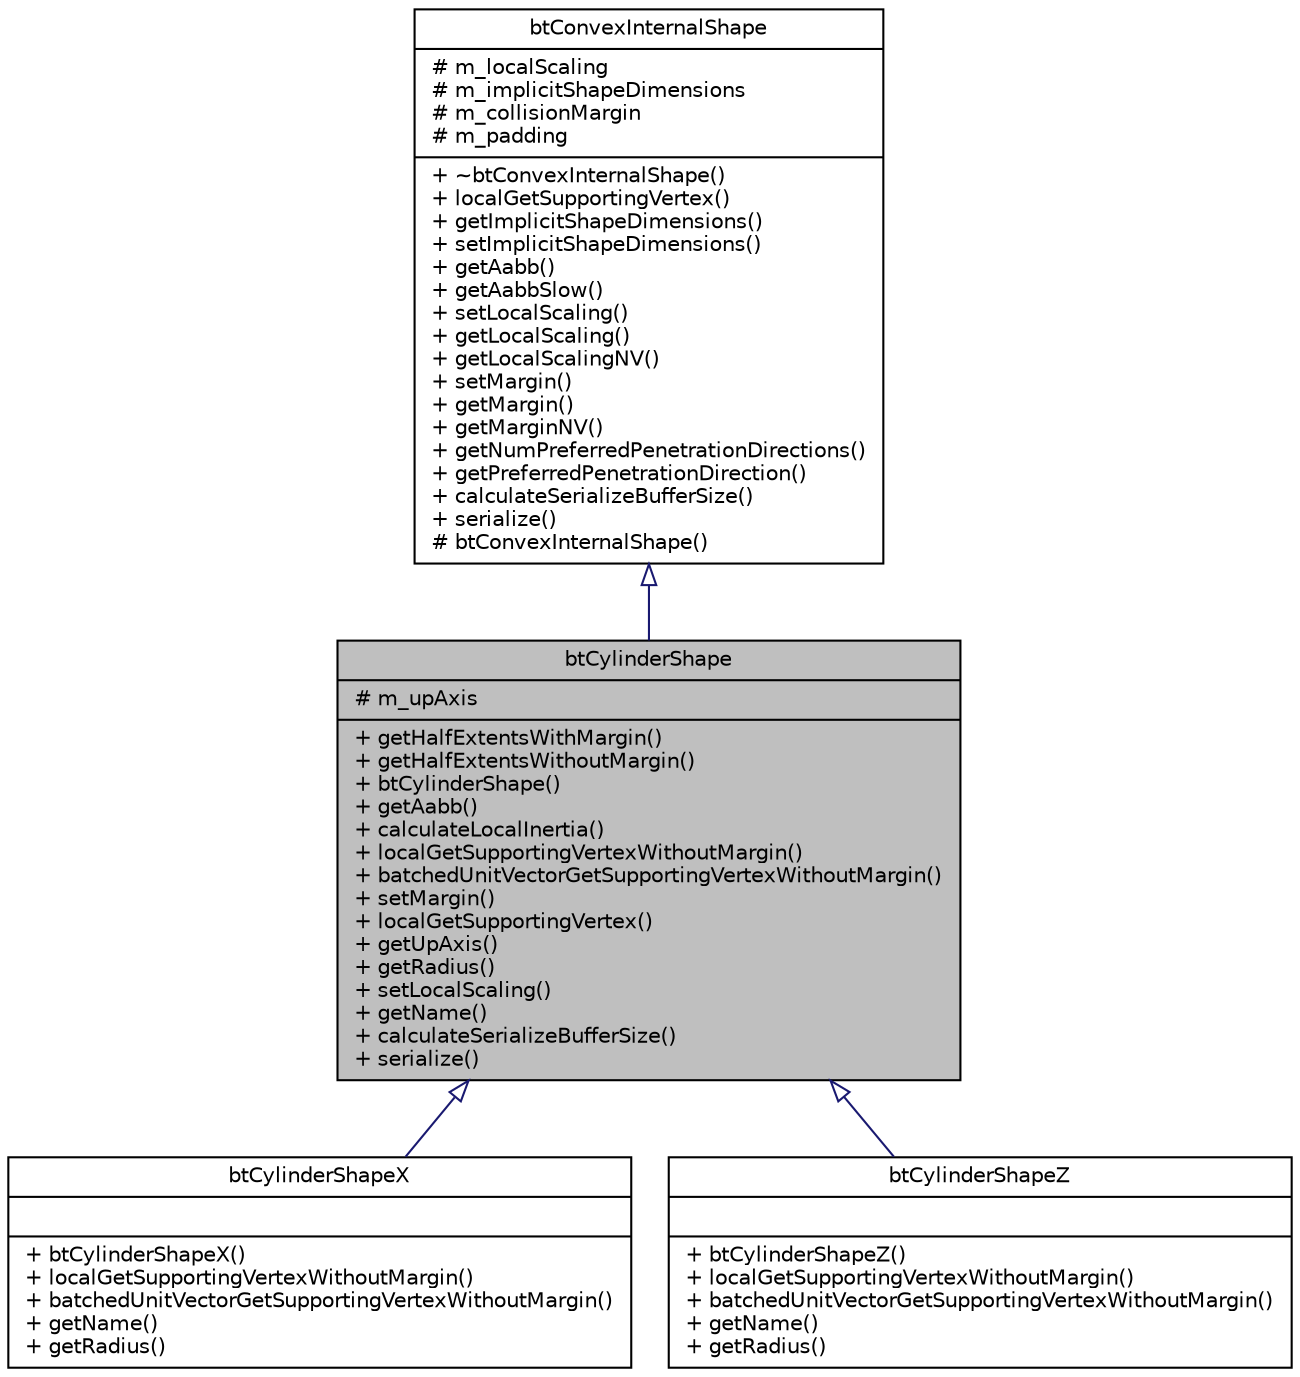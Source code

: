 digraph G
{
  edge [fontname="Helvetica",fontsize="10",labelfontname="Helvetica",labelfontsize="10"];
  node [fontname="Helvetica",fontsize="10",shape=record];
  Node1 [label="{btCylinderShape\n|# m_upAxis\l|+ getHalfExtentsWithMargin()\l+ getHalfExtentsWithoutMargin()\l+ btCylinderShape()\l+ getAabb()\l+ calculateLocalInertia()\l+ localGetSupportingVertexWithoutMargin()\l+ batchedUnitVectorGetSupportingVertexWithoutMargin()\l+ setMargin()\l+ localGetSupportingVertex()\l+ getUpAxis()\l+ getRadius()\l+ setLocalScaling()\l+ getName()\l+ calculateSerializeBufferSize()\l+ serialize()\l}",height=0.2,width=0.4,color="black", fillcolor="grey75", style="filled" fontcolor="black"];
  Node2 -> Node1 [dir=back,color="midnightblue",fontsize="10",style="solid",arrowtail="empty",fontname="Helvetica"];
  Node2 [label="{btConvexInternalShape\n|# m_localScaling\l# m_implicitShapeDimensions\l# m_collisionMargin\l# m_padding\l|+ ~btConvexInternalShape()\l+ localGetSupportingVertex()\l+ getImplicitShapeDimensions()\l+ setImplicitShapeDimensions()\l+ getAabb()\l+ getAabbSlow()\l+ setLocalScaling()\l+ getLocalScaling()\l+ getLocalScalingNV()\l+ setMargin()\l+ getMargin()\l+ getMarginNV()\l+ getNumPreferredPenetrationDirections()\l+ getPreferredPenetrationDirection()\l+ calculateSerializeBufferSize()\l+ serialize()\l# btConvexInternalShape()\l}",height=0.2,width=0.4,color="black", fillcolor="white", style="filled",URL="$de/d1a/classbtConvexInternalShape.html",tooltip="The btConvexInternalShape is an internal base class, shared by most convex shape implementations."];
  Node1 -> Node3 [dir=back,color="midnightblue",fontsize="10",style="solid",arrowtail="empty",fontname="Helvetica"];
  Node3 [label="{btCylinderShapeX\n||+ btCylinderShapeX()\l+ localGetSupportingVertexWithoutMargin()\l+ batchedUnitVectorGetSupportingVertexWithoutMargin()\l+ getName()\l+ getRadius()\l}",height=0.2,width=0.4,color="black", fillcolor="white", style="filled",URL="$db/dde/classbtCylinderShapeX.html"];
  Node1 -> Node4 [dir=back,color="midnightblue",fontsize="10",style="solid",arrowtail="empty",fontname="Helvetica"];
  Node4 [label="{btCylinderShapeZ\n||+ btCylinderShapeZ()\l+ localGetSupportingVertexWithoutMargin()\l+ batchedUnitVectorGetSupportingVertexWithoutMargin()\l+ getName()\l+ getRadius()\l}",height=0.2,width=0.4,color="black", fillcolor="white", style="filled",URL="$dd/d37/classbtCylinderShapeZ.html"];
}
